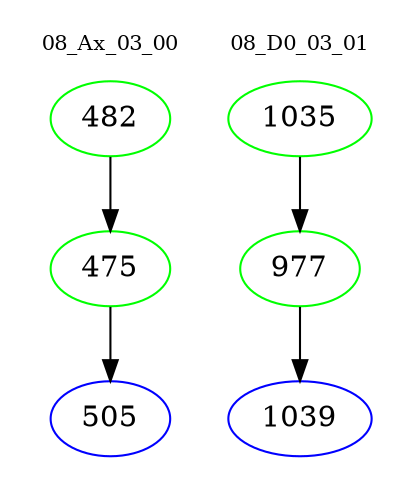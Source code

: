 digraph{
subgraph cluster_0 {
color = white
label = "08_Ax_03_00";
fontsize=10;
T0_482 [label="482", color="green"]
T0_482 -> T0_475 [color="black"]
T0_475 [label="475", color="green"]
T0_475 -> T0_505 [color="black"]
T0_505 [label="505", color="blue"]
}
subgraph cluster_1 {
color = white
label = "08_D0_03_01";
fontsize=10;
T1_1035 [label="1035", color="green"]
T1_1035 -> T1_977 [color="black"]
T1_977 [label="977", color="green"]
T1_977 -> T1_1039 [color="black"]
T1_1039 [label="1039", color="blue"]
}
}
